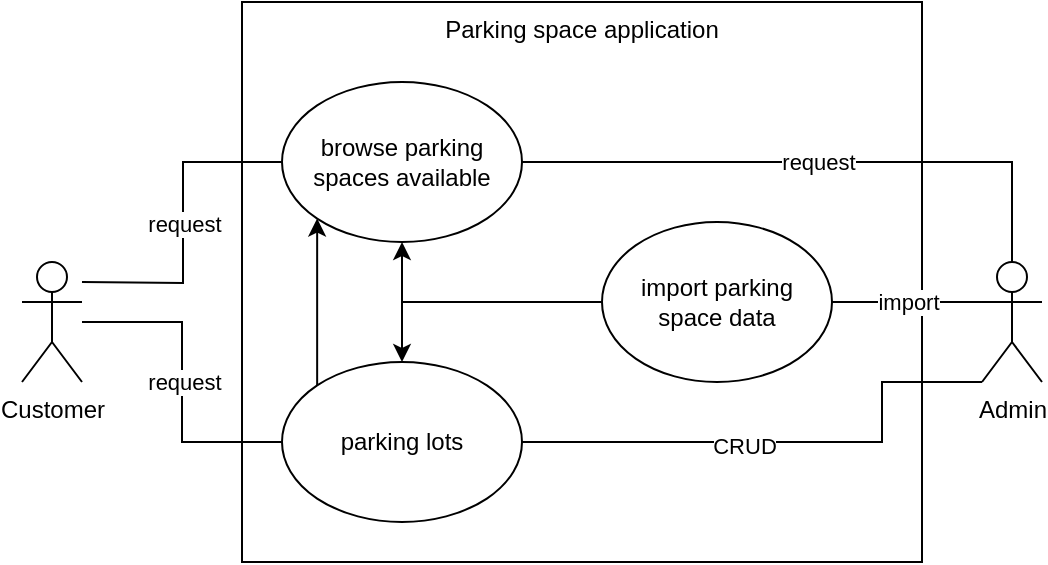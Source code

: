 <mxfile version="25.0.3">
  <diagram name="Page-1" id="peh04NGoVXQKsXlL27Pq">
    <mxGraphModel dx="1183" dy="673" grid="1" gridSize="10" guides="1" tooltips="1" connect="1" arrows="1" fold="1" page="1" pageScale="1" pageWidth="850" pageHeight="1100" math="0" shadow="0">
      <root>
        <mxCell id="0" />
        <mxCell id="1" parent="0" />
        <mxCell id="lo1yLwjspY8Cqhcy1PJH-6" value="Parking space application" style="rounded=0;whiteSpace=wrap;html=1;verticalAlign=top;" parent="1" vertex="1">
          <mxGeometry x="190" y="210" width="340" height="280" as="geometry" />
        </mxCell>
        <mxCell id="lo1yLwjspY8Cqhcy1PJH-9" value="request" style="edgeStyle=orthogonalEdgeStyle;rounded=0;orthogonalLoop=1;jettySize=auto;html=1;entryX=0;entryY=0.5;entryDx=0;entryDy=0;endArrow=none;endFill=0;" parent="1" target="lo1yLwjspY8Cqhcy1PJH-7" edge="1">
          <mxGeometry relative="1" as="geometry">
            <mxPoint x="110" y="350" as="sourcePoint" />
          </mxGeometry>
        </mxCell>
        <mxCell id="fne0UW7j2z1bGVLvzZ1--6" style="edgeStyle=orthogonalEdgeStyle;rounded=0;orthogonalLoop=1;jettySize=auto;html=1;endArrow=none;endFill=0;" edge="1" parent="1" source="lo1yLwjspY8Cqhcy1PJH-1" target="fne0UW7j2z1bGVLvzZ1--2">
          <mxGeometry relative="1" as="geometry" />
        </mxCell>
        <mxCell id="fne0UW7j2z1bGVLvzZ1--7" value="request" style="edgeLabel;html=1;align=center;verticalAlign=middle;resizable=0;points=[];" vertex="1" connectable="0" parent="fne0UW7j2z1bGVLvzZ1--6">
          <mxGeometry x="0.598" y="-1" relative="1" as="geometry">
            <mxPoint x="-17" y="-31" as="offset" />
          </mxGeometry>
        </mxCell>
        <mxCell id="lo1yLwjspY8Cqhcy1PJH-1" value="Customer" style="shape=umlActor;verticalLabelPosition=bottom;verticalAlign=top;html=1;outlineConnect=0;" parent="1" vertex="1">
          <mxGeometry x="80" y="340" width="30" height="60" as="geometry" />
        </mxCell>
        <mxCell id="lo1yLwjspY8Cqhcy1PJH-10" value="request" style="edgeStyle=orthogonalEdgeStyle;rounded=0;orthogonalLoop=1;jettySize=auto;html=1;exitX=0.5;exitY=0;exitDx=0;exitDy=0;exitPerimeter=0;entryX=1;entryY=0.5;entryDx=0;entryDy=0;curved=0;endArrow=none;endFill=0;" parent="1" source="lo1yLwjspY8Cqhcy1PJH-4" target="lo1yLwjspY8Cqhcy1PJH-7" edge="1">
          <mxGeometry relative="1" as="geometry" />
        </mxCell>
        <mxCell id="lo1yLwjspY8Cqhcy1PJH-12" value="import" style="edgeStyle=orthogonalEdgeStyle;rounded=0;orthogonalLoop=1;jettySize=auto;html=1;exitX=0;exitY=0.333;exitDx=0;exitDy=0;exitPerimeter=0;entryX=1;entryY=0.5;entryDx=0;entryDy=0;endArrow=none;endFill=0;" parent="1" source="lo1yLwjspY8Cqhcy1PJH-4" target="lo1yLwjspY8Cqhcy1PJH-8" edge="1">
          <mxGeometry relative="1" as="geometry" />
        </mxCell>
        <mxCell id="fne0UW7j2z1bGVLvzZ1--4" style="edgeStyle=orthogonalEdgeStyle;rounded=0;orthogonalLoop=1;jettySize=auto;html=1;entryX=1;entryY=0.5;entryDx=0;entryDy=0;exitX=0;exitY=1;exitDx=0;exitDy=0;exitPerimeter=0;endArrow=none;endFill=0;" edge="1" parent="1" source="lo1yLwjspY8Cqhcy1PJH-4" target="fne0UW7j2z1bGVLvzZ1--2">
          <mxGeometry relative="1" as="geometry">
            <Array as="points">
              <mxPoint x="510" y="400" />
              <mxPoint x="510" y="430" />
            </Array>
          </mxGeometry>
        </mxCell>
        <mxCell id="fne0UW7j2z1bGVLvzZ1--5" value="CRUD" style="edgeLabel;html=1;align=center;verticalAlign=middle;resizable=0;points=[];" vertex="1" connectable="0" parent="fne0UW7j2z1bGVLvzZ1--4">
          <mxGeometry x="0.151" y="2" relative="1" as="geometry">
            <mxPoint as="offset" />
          </mxGeometry>
        </mxCell>
        <mxCell id="lo1yLwjspY8Cqhcy1PJH-4" value="&lt;div&gt;Admin&lt;/div&gt;" style="shape=umlActor;verticalLabelPosition=bottom;verticalAlign=top;html=1;outlineConnect=0;" parent="1" vertex="1">
          <mxGeometry x="560" y="340" width="30" height="60" as="geometry" />
        </mxCell>
        <mxCell id="lo1yLwjspY8Cqhcy1PJH-7" value="browse parking spaces available" style="ellipse;whiteSpace=wrap;html=1;" parent="1" vertex="1">
          <mxGeometry x="210" y="250" width="120" height="80" as="geometry" />
        </mxCell>
        <mxCell id="lo1yLwjspY8Cqhcy1PJH-13" style="edgeStyle=orthogonalEdgeStyle;rounded=0;orthogonalLoop=1;jettySize=auto;html=1;exitX=0;exitY=0.5;exitDx=0;exitDy=0;entryX=0.5;entryY=1;entryDx=0;entryDy=0;" parent="1" source="lo1yLwjspY8Cqhcy1PJH-8" target="lo1yLwjspY8Cqhcy1PJH-7" edge="1">
          <mxGeometry relative="1" as="geometry" />
        </mxCell>
        <mxCell id="fne0UW7j2z1bGVLvzZ1--3" style="edgeStyle=orthogonalEdgeStyle;rounded=0;orthogonalLoop=1;jettySize=auto;html=1;entryX=0.5;entryY=0;entryDx=0;entryDy=0;" edge="1" parent="1" source="lo1yLwjspY8Cqhcy1PJH-8" target="fne0UW7j2z1bGVLvzZ1--2">
          <mxGeometry relative="1" as="geometry" />
        </mxCell>
        <mxCell id="lo1yLwjspY8Cqhcy1PJH-8" value="&lt;div&gt;import parking&lt;/div&gt;&lt;div&gt;space data&lt;/div&gt;" style="ellipse;whiteSpace=wrap;html=1;" parent="1" vertex="1">
          <mxGeometry x="370" y="320" width="115" height="80" as="geometry" />
        </mxCell>
        <mxCell id="fne0UW7j2z1bGVLvzZ1--8" style="edgeStyle=orthogonalEdgeStyle;rounded=0;orthogonalLoop=1;jettySize=auto;html=1;exitX=0;exitY=0;exitDx=0;exitDy=0;entryX=0;entryY=1;entryDx=0;entryDy=0;" edge="1" parent="1" source="fne0UW7j2z1bGVLvzZ1--2" target="lo1yLwjspY8Cqhcy1PJH-7">
          <mxGeometry relative="1" as="geometry" />
        </mxCell>
        <mxCell id="fne0UW7j2z1bGVLvzZ1--2" value="parking lots" style="ellipse;whiteSpace=wrap;html=1;" vertex="1" parent="1">
          <mxGeometry x="210" y="390" width="120" height="80" as="geometry" />
        </mxCell>
      </root>
    </mxGraphModel>
  </diagram>
</mxfile>
